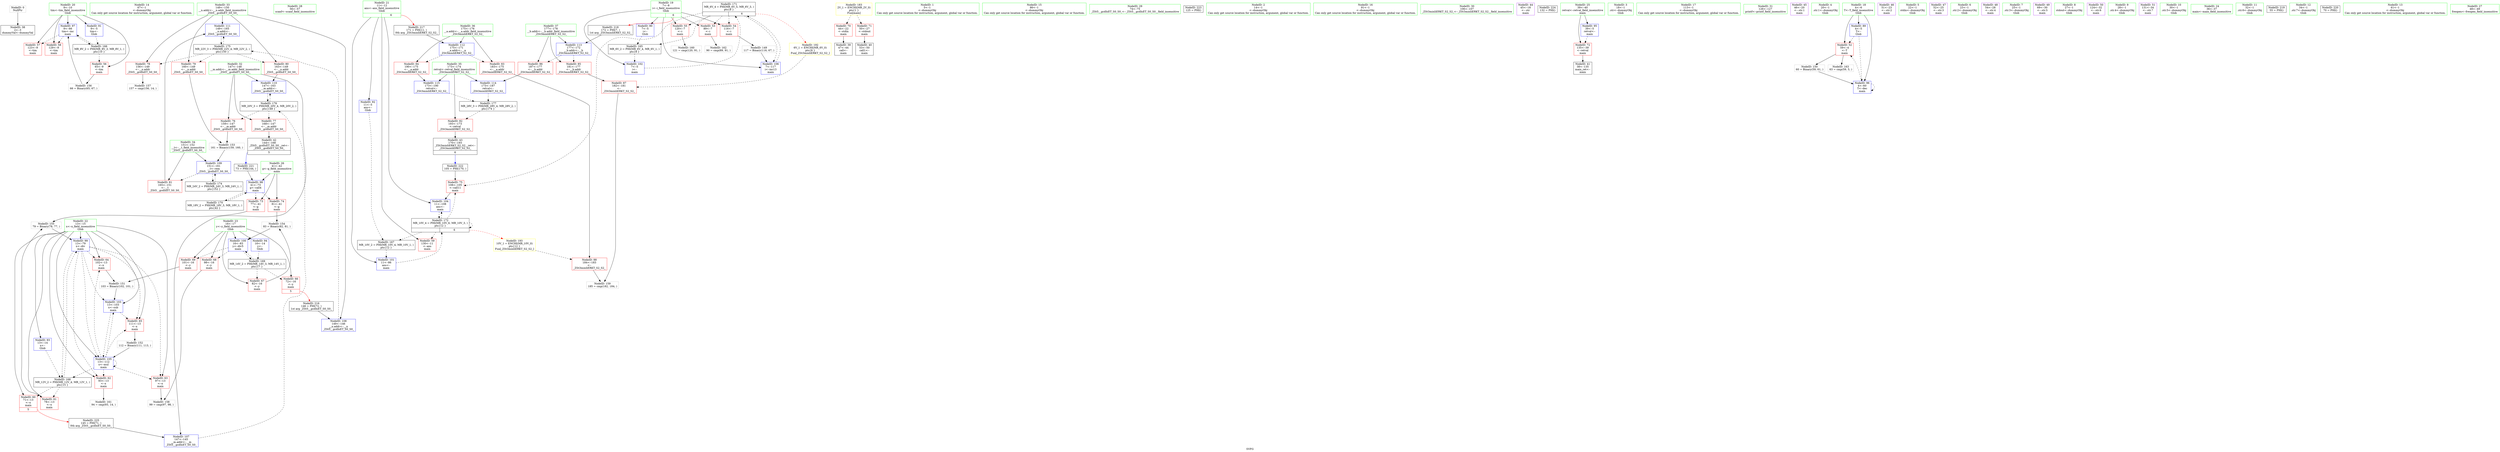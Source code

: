 digraph "SVFG" {
	label="SVFG";

	Node0x55d70dfd2730 [shape=record,color=grey,label="{NodeID: 0\nNullPtr}"];
	Node0x55d70dfd2730 -> Node0x55d70dfeb170[style=solid];
	Node0x55d70dfeba90 [shape=record,color=blue,label="{NodeID: 97\n9\<--66\ntim\<--inc\nmain\n}"];
	Node0x55d70dfeba90 -> Node0x55d70dfed130[style=dashed];
	Node0x55d70dfeba90 -> Node0x55d70dfed200[style=dashed];
	Node0x55d70dfeba90 -> Node0x55d70dffa460[style=dashed];
	Node0x55d70dfe9af0 [shape=record,color=green,label="{NodeID: 14\n67\<--1\n\<--dummyObj\nCan only get source location for instruction, argument, global var or function.}"];
	Node0x55d70dff0660 [shape=record,color=blue,label="{NodeID: 111\n149\<--165\n__n.addr\<--\n_ZSt5__gcdIxET_S0_S0_\n}"];
	Node0x55d70dff0660 -> Node0x55d70dffd160[style=dashed];
	Node0x55d70dfea890 [shape=record,color=green,label="{NodeID: 28\n56\<--57\nscanf\<--scanf_field_insensitive\n}"];
	Node0x55d70dfeb4e0 [shape=record,color=black,label="{NodeID: 42\n144\<--168\n_ZSt5__gcdIxET_S0_S0__ret\<--\n_ZSt5__gcdIxET_S0_S0_\n|{<s0>5}}"];
	Node0x55d70dfeb4e0:s0 -> Node0x55d70e00d1a0[style=solid,color=blue];
	Node0x55d70e00d3d0 [shape=record,color=black,label="{NodeID: 222\n105 = PHI(170, )\n}"];
	Node0x55d70e00d3d0 -> Node0x55d70dfedfd0[style=solid];
	Node0x55d70dfed060 [shape=record,color=red,label="{NodeID: 56\n65\<--9\n\<--tim\nmain\n}"];
	Node0x55d70dfed060 -> Node0x55d70dff3b10[style=solid];
	Node0x55d70dff3690 [shape=record,color=grey,label="{NodeID: 153\n161 = Binary(159, 160, )\n}"];
	Node0x55d70dff3690 -> Node0x55d70dff04c0[style=solid];
	Node0x55d70dfedbc0 [shape=record,color=red,label="{NodeID: 70\n44\<--22\n\<--stdin\nmain\n}"];
	Node0x55d70dfedbc0 -> Node0x55d70dfeb270[style=solid];
	Node0x55d70dffa960 [shape=record,color=black,label="{NodeID: 167\nMR_10V_2 = PHI(MR_10V_4, MR_10V_1, )\npts\{12 \}\n}"];
	Node0x55d70dffa960 -> Node0x55d70dfebdd0[style=dashed];
	Node0x55d70dfee720 [shape=record,color=red,label="{NodeID: 84\n190\<--175\n\<--__a.addr\n_ZSt3minIiERKT_S2_S2_\n}"];
	Node0x55d70dfee720 -> Node0x55d70dff09a0[style=solid];
	Node0x55d70dfd2980 [shape=record,color=green,label="{NodeID: 1\n5\<--1\n\<--dummyObj\nCan only get source location for instruction, argument, global var or function.}"];
	Node0x55d70dfebb60 [shape=record,color=blue,label="{NodeID: 98\n41\<--73\ng\<--call4\nmain\n}"];
	Node0x55d70dfebb60 -> Node0x55d70dfede30[style=dashed];
	Node0x55d70dfebb60 -> Node0x55d70dfedf00[style=dashed];
	Node0x55d70dfebb60 -> Node0x55d70dffb860[style=dashed];
	Node0x55d70dfe9bf0 [shape=record,color=green,label="{NodeID: 15\n86\<--1\n\<--dummyObj\nCan only get source location for instruction, argument, global var or function.}"];
	Node0x55d70dff0730 [shape=record,color=blue,label="{NodeID: 112\n175\<--171\n__a.addr\<--__a\n_ZSt3minIiERKT_S2_S2_\n}"];
	Node0x55d70dff0730 -> Node0x55d70dfee650[style=dashed];
	Node0x55d70dff0730 -> Node0x55d70dfee720[style=dashed];
	Node0x55d70dfea990 [shape=record,color=green,label="{NodeID: 29\n74\<--75\n_ZSt5__gcdIxET_S0_S0_\<--_ZSt5__gcdIxET_S0_S0__field_insensitive\n}"];
	Node0x55d70dfeb5b0 [shape=record,color=black,label="{NodeID: 43\n170\<--193\n_ZSt3minIiERKT_S2_S2__ret\<--\n_ZSt3minIiERKT_S2_S2_\n|{<s0>6}}"];
	Node0x55d70dfeb5b0:s0 -> Node0x55d70e00d3d0[style=solid,color=blue];
	Node0x55d70e00d510 [shape=record,color=black,label="{NodeID: 223\n125 = PHI()\n}"];
	Node0x55d70dfed130 [shape=record,color=red,label="{NodeID: 57\n123\<--9\n\<--tim\nmain\n}"];
	Node0x55d70dff3810 [shape=record,color=grey,label="{NodeID: 154\n83 = Binary(82, 81, )\n}"];
	Node0x55d70dff3810 -> Node0x55d70dfebd00[style=solid];
	Node0x55d70dfedc90 [shape=record,color=red,label="{NodeID: 71\n50\<--27\n\<--stdout\nmain\n}"];
	Node0x55d70dfedc90 -> Node0x55d70dfeb340[style=solid];
	Node0x55d70dffae60 [shape=record,color=black,label="{NodeID: 168\nMR_12V_2 = PHI(MR_12V_4, MR_12V_1, )\npts\{15 \}\n}"];
	Node0x55d70dffae60 -> Node0x55d70dfed3a0[style=dashed];
	Node0x55d70dffae60 -> Node0x55d70dfed470[style=dashed];
	Node0x55d70dffae60 -> Node0x55d70dfebc30[style=dashed];
	Node0x55d70dfee7f0 [shape=record,color=red,label="{NodeID: 85\n181\<--177\n\<--__b.addr\n_ZSt3minIiERKT_S2_S2_\n}"];
	Node0x55d70dfee7f0 -> Node0x55d70dfee990[style=solid];
	Node0x55d70dfe8750 [shape=record,color=green,label="{NodeID: 2\n14\<--1\n\<--dummyObj\nCan only get source location for instruction, argument, global var or function.}"];
	Node0x55d70dfebc30 [shape=record,color=blue,label="{NodeID: 99\n13\<--79\nx\<--div\nmain\n}"];
	Node0x55d70dfebc30 -> Node0x55d70dfed540[style=dashed];
	Node0x55d70dfebc30 -> Node0x55d70dfed610[style=dashed];
	Node0x55d70dfebc30 -> Node0x55d70dfed6e0[style=dashed];
	Node0x55d70dfebc30 -> Node0x55d70dfed7b0[style=dashed];
	Node0x55d70dfebc30 -> Node0x55d70dfebf70[style=dashed];
	Node0x55d70dfebc30 -> Node0x55d70dfec110[style=dashed];
	Node0x55d70dfebc30 -> Node0x55d70dffae60[style=dashed];
	Node0x55d70dfe9cf0 [shape=record,color=green,label="{NodeID: 16\n91\<--1\n\<--dummyObj\nCan only get source location for instruction, argument, global var or function.}"];
	Node0x55d70dff0800 [shape=record,color=blue,label="{NodeID: 113\n177\<--172\n__b.addr\<--__b\n_ZSt3minIiERKT_S2_S2_\n}"];
	Node0x55d70dff0800 -> Node0x55d70dfee7f0[style=dashed];
	Node0x55d70dff0800 -> Node0x55d70dfee8c0[style=dashed];
	Node0x55d70dfeaa90 [shape=record,color=green,label="{NodeID: 30\n106\<--107\n_ZSt3minIiERKT_S2_S2_\<--_ZSt3minIiERKT_S2_S2__field_insensitive\n}"];
	Node0x55d70dfeb680 [shape=record,color=purple,label="{NodeID: 44\n45\<--18\n\<--.str\nmain\n}"];
	Node0x55d70e00d5e0 [shape=record,color=black,label="{NodeID: 224\n132 = PHI()\n}"];
	Node0x55d70dfed200 [shape=record,color=red,label="{NodeID: 58\n129\<--9\n\<--tim\nmain\n}"];
	Node0x55d70dff3990 [shape=record,color=grey,label="{NodeID: 155\n79 = Binary(78, 77, )\n}"];
	Node0x55d70dff3990 -> Node0x55d70dfebc30[style=solid];
	Node0x55d70dfedd60 [shape=record,color=red,label="{NodeID: 72\n135\<--39\n\<--retval\nmain\n}"];
	Node0x55d70dfedd60 -> Node0x55d70dfeb410[style=solid];
	Node0x55d70dffb360 [shape=record,color=black,label="{NodeID: 169\nMR_14V_2 = PHI(MR_14V_3, MR_14V_1, )\npts\{17 \}\n}"];
	Node0x55d70dffb360 -> Node0x55d70dfed880[style=dashed];
	Node0x55d70dffb360 -> Node0x55d70dfed950[style=dashed];
	Node0x55d70dffb360 -> Node0x55d70dfebd00[style=dashed];
	Node0x55d70dfee8c0 [shape=record,color=red,label="{NodeID: 86\n187\<--177\n\<--__b.addr\n_ZSt3minIiERKT_S2_S2_\n}"];
	Node0x55d70dfee8c0 -> Node0x55d70dff08d0[style=solid];
	Node0x55d70dfe87e0 [shape=record,color=green,label="{NodeID: 3\n18\<--1\n.str\<--dummyObj\nGlob }"];
	Node0x55d70dfff740 [shape=record,color=yellow,style=double,label="{NodeID: 183\n2V_1 = ENCHI(MR_2V_0)\npts\{1 \}\nFun[main]}"];
	Node0x55d70dfff740 -> Node0x55d70dfedbc0[style=dashed];
	Node0x55d70dfff740 -> Node0x55d70dfedc90[style=dashed];
	Node0x55d70dfebd00 [shape=record,color=blue,label="{NodeID: 100\n16\<--83\ny\<--div5\nmain\n}"];
	Node0x55d70dfebd00 -> Node0x55d70dfeda20[style=dashed];
	Node0x55d70dfebd00 -> Node0x55d70dfedaf0[style=dashed];
	Node0x55d70dfebd00 -> Node0x55d70dffb360[style=dashed];
	Node0x55d70dfe9df0 [shape=record,color=green,label="{NodeID: 17\n113\<--1\n\<--dummyObj\nCan only get source location for instruction, argument, global var or function.}"];
	Node0x55d70dff08d0 [shape=record,color=blue,label="{NodeID: 114\n173\<--187\nretval\<--\n_ZSt3minIiERKT_S2_S2_\n}"];
	Node0x55d70dff08d0 -> Node0x55d70dffdb60[style=dashed];
	Node0x55d70dfeab90 [shape=record,color=green,label="{NodeID: 31\n126\<--127\nprintf\<--printf_field_insensitive\n}"];
	Node0x55d70dfeb750 [shape=record,color=purple,label="{NodeID: 45\n46\<--20\n\<--.str.1\nmain\n}"];
	Node0x55d70e00d6b0 [shape=record,color=black,label="{NodeID: 225\n145 = PHI(71, )\n0th arg _ZSt5__gcdIxET_S0_S0_ }"];
	Node0x55d70e00d6b0 -> Node0x55d70dff0320[style=solid];
	Node0x55d70dfed2d0 [shape=record,color=red,label="{NodeID: 59\n130\<--11\n\<--ans\nmain\n}"];
	Node0x55d70dff3b10 [shape=record,color=grey,label="{NodeID: 156\n66 = Binary(65, 67, )\n}"];
	Node0x55d70dff3b10 -> Node0x55d70dfeba90[style=solid];
	Node0x55d70dfede30 [shape=record,color=red,label="{NodeID: 73\n77\<--41\n\<--g\nmain\n}"];
	Node0x55d70dfede30 -> Node0x55d70dff3990[style=solid];
	Node0x55d70dffb860 [shape=record,color=black,label="{NodeID: 170\nMR_18V_2 = PHI(MR_18V_3, MR_18V_1, )\npts\{42 \}\n}"];
	Node0x55d70dffb860 -> Node0x55d70dfebb60[style=dashed];
	Node0x55d70dfee990 [shape=record,color=red,label="{NodeID: 87\n182\<--181\n\<--\n_ZSt3minIiERKT_S2_S2_\n}"];
	Node0x55d70dfee990 -> Node0x55d70dff3f90[style=solid];
	Node0x55d70dfe8a90 [shape=record,color=green,label="{NodeID: 4\n20\<--1\n.str.1\<--dummyObj\nGlob }"];
	Node0x55d70dfebdd0 [shape=record,color=blue,label="{NodeID: 101\n11\<--86\nans\<--\nmain\n}"];
	Node0x55d70dfebdd0 -> Node0x55d70dffc260[style=dashed];
	Node0x55d70dfe9ef0 [shape=record,color=green,label="{NodeID: 18\n4\<--6\nT\<--T_field_insensitive\nGlob }"];
	Node0x55d70dfe9ef0 -> Node0x55d70dfecd20[style=solid];
	Node0x55d70dfe9ef0 -> Node0x55d70dfeeb30[style=solid];
	Node0x55d70dfe9ef0 -> Node0x55d70dfeb9c0[style=solid];
	Node0x55d70dff09a0 [shape=record,color=blue,label="{NodeID: 115\n173\<--190\nretval\<--\n_ZSt3minIiERKT_S2_S2_\n}"];
	Node0x55d70dff09a0 -> Node0x55d70dffdb60[style=dashed];
	Node0x55d70dfeac90 [shape=record,color=green,label="{NodeID: 32\n147\<--148\n__m.addr\<--__m.addr_field_insensitive\n_ZSt5__gcdIxET_S0_S0_\n}"];
	Node0x55d70dfeac90 -> Node0x55d70dfee0a0[style=solid];
	Node0x55d70dfeac90 -> Node0x55d70dfee170[style=solid];
	Node0x55d70dfeac90 -> Node0x55d70dff0320[style=solid];
	Node0x55d70dfeac90 -> Node0x55d70dff0590[style=solid];
	Node0x55d70dfeb820 [shape=record,color=purple,label="{NodeID: 46\n51\<--23\n\<--.str.2\nmain\n}"];
	Node0x55d70dfed3a0 [shape=record,color=red,label="{NodeID: 60\n71\<--13\n\<--x\nmain\n|{<s0>5}}"];
	Node0x55d70dfed3a0:s0 -> Node0x55d70e00d6b0[style=solid,color=red];
	Node0x55d70dff3c90 [shape=record,color=grey,label="{NodeID: 157\n157 = cmp(156, 14, )\n}"];
	Node0x55d70dfedf00 [shape=record,color=red,label="{NodeID: 74\n81\<--41\n\<--g\nmain\n}"];
	Node0x55d70dfedf00 -> Node0x55d70dff3810[style=solid];
	Node0x55d70dffbd60 [shape=record,color=black,label="{NodeID: 171\nMR_6V_4 = PHI(MR_6V_5, MR_6V_3, )\npts\{8 \}\n|{|<s6>6}}"];
	Node0x55d70dffbd60 -> Node0x55d70dfecdf0[style=dashed];
	Node0x55d70dffbd60 -> Node0x55d70dfecec0[style=dashed];
	Node0x55d70dffbd60 -> Node0x55d70dfecf90[style=dashed];
	Node0x55d70dffbd60 -> Node0x55d70dfedfd0[style=dashed];
	Node0x55d70dffbd60 -> Node0x55d70dff0250[style=dashed];
	Node0x55d70dffbd60 -> Node0x55d70dff9f60[style=dashed];
	Node0x55d70dffbd60:s6 -> Node0x55d70dfef200[style=dashed,color=red];
	Node0x55d70dfeea60 [shape=record,color=red,label="{NodeID: 88\n184\<--183\n\<--\n_ZSt3minIiERKT_S2_S2_\n}"];
	Node0x55d70dfeea60 -> Node0x55d70dff3f90[style=solid];
	Node0x55d70dfe8b20 [shape=record,color=green,label="{NodeID: 5\n22\<--1\nstdin\<--dummyObj\nGlob }"];
	Node0x55d70dfebea0 [shape=record,color=blue,label="{NodeID: 102\n7\<--5\ni\<--\nmain\n}"];
	Node0x55d70dfebea0 -> Node0x55d70dffbd60[style=dashed];
	Node0x55d70dfe9ff0 [shape=record,color=green,label="{NodeID: 19\n7\<--8\ni\<--i_field_insensitive\nGlob |{|<s6>6}}"];
	Node0x55d70dfe9ff0 -> Node0x55d70dfecdf0[style=solid];
	Node0x55d70dfe9ff0 -> Node0x55d70dfecec0[style=solid];
	Node0x55d70dfe9ff0 -> Node0x55d70dfecf90[style=solid];
	Node0x55d70dfe9ff0 -> Node0x55d70dfeec30[style=solid];
	Node0x55d70dfe9ff0 -> Node0x55d70dfebea0[style=solid];
	Node0x55d70dfe9ff0 -> Node0x55d70dff0250[style=solid];
	Node0x55d70dfe9ff0:s6 -> Node0x55d70e00c3b0[style=solid,color=red];
	Node0x55d70dfead60 [shape=record,color=green,label="{NodeID: 33\n149\<--150\n__n.addr\<--__n.addr_field_insensitive\n_ZSt5__gcdIxET_S0_S0_\n}"];
	Node0x55d70dfead60 -> Node0x55d70dfee240[style=solid];
	Node0x55d70dfead60 -> Node0x55d70dfee310[style=solid];
	Node0x55d70dfead60 -> Node0x55d70dfee3e0[style=solid];
	Node0x55d70dfead60 -> Node0x55d70dff03f0[style=solid];
	Node0x55d70dfead60 -> Node0x55d70dff0660[style=solid];
	Node0x55d70dfeb8f0 [shape=record,color=purple,label="{NodeID: 47\n52\<--25\n\<--.str.3\nmain\n}"];
	Node0x55d70dfed470 [shape=record,color=red,label="{NodeID: 61\n78\<--13\n\<--x\nmain\n}"];
	Node0x55d70dfed470 -> Node0x55d70dff3990[style=solid];
	Node0x55d70dff3e10 [shape=record,color=grey,label="{NodeID: 158\n99 = cmp(97, 98, )\n}"];
	Node0x55d70dfedfd0 [shape=record,color=red,label="{NodeID: 75\n108\<--105\n\<--call11\nmain\n}"];
	Node0x55d70dfedfd0 -> Node0x55d70dfec040[style=solid];
	Node0x55d70dffc260 [shape=record,color=black,label="{NodeID: 172\nMR_10V_4 = PHI(MR_10V_6, MR_10V_3, )\npts\{12 \}\n|{|<s5>6}}"];
	Node0x55d70dffc260 -> Node0x55d70dfed2d0[style=dashed];
	Node0x55d70dffc260 -> Node0x55d70dfedfd0[style=dashed];
	Node0x55d70dffc260 -> Node0x55d70dfec040[style=dashed];
	Node0x55d70dffc260 -> Node0x55d70dffa960[style=dashed];
	Node0x55d70dffc260 -> Node0x55d70dffc260[style=dashed];
	Node0x55d70dffc260:s5 -> Node0x55d70dfef310[style=dashed,color=red];
	Node0x55d70dfeeb30 [shape=record,color=blue,label="{NodeID: 89\n4\<--5\nT\<--\nGlob }"];
	Node0x55d70dfeeb30 -> Node0x55d70dfecd20[style=dashed];
	Node0x55d70dfeeb30 -> Node0x55d70dfeb9c0[style=dashed];
	Node0x55d70dfe8be0 [shape=record,color=green,label="{NodeID: 6\n23\<--1\n.str.2\<--dummyObj\nGlob }"];
	Node0x55d70dfebf70 [shape=record,color=blue,label="{NodeID: 103\n13\<--103\nx\<--sub\nmain\n}"];
	Node0x55d70dfebf70 -> Node0x55d70dfed7b0[style=dashed];
	Node0x55d70dfebf70 -> Node0x55d70dfec110[style=dashed];
	Node0x55d70dfea0f0 [shape=record,color=green,label="{NodeID: 20\n9\<--10\ntim\<--tim_field_insensitive\nGlob }"];
	Node0x55d70dfea0f0 -> Node0x55d70dfed060[style=solid];
	Node0x55d70dfea0f0 -> Node0x55d70dfed130[style=solid];
	Node0x55d70dfea0f0 -> Node0x55d70dfed200[style=solid];
	Node0x55d70dfea0f0 -> Node0x55d70dfeed30[style=solid];
	Node0x55d70dfea0f0 -> Node0x55d70dfeba90[style=solid];
	Node0x55d70dfeae30 [shape=record,color=green,label="{NodeID: 34\n151\<--152\n__t\<--__t_field_insensitive\n_ZSt5__gcdIxET_S0_S0_\n}"];
	Node0x55d70dfeae30 -> Node0x55d70dfee4b0[style=solid];
	Node0x55d70dfeae30 -> Node0x55d70dff04c0[style=solid];
	Node0x55d70dfec9e0 [shape=record,color=purple,label="{NodeID: 48\n54\<--28\n\<--.str.4\nmain\n}"];
	Node0x55d70dfed540 [shape=record,color=red,label="{NodeID: 62\n93\<--13\n\<--x\nmain\n}"];
	Node0x55d70dfed540 -> Node0x55d70dff4290[style=solid];
	Node0x55d70dff3f90 [shape=record,color=grey,label="{NodeID: 159\n185 = cmp(182, 184, )\n}"];
	Node0x55d70dfee0a0 [shape=record,color=red,label="{NodeID: 76\n159\<--147\n\<--__m.addr\n_ZSt5__gcdIxET_S0_S0_\n}"];
	Node0x55d70dfee0a0 -> Node0x55d70dff3690[style=solid];
	Node0x55d70dfeec30 [shape=record,color=blue,label="{NodeID: 90\n7\<--5\ni\<--\nGlob }"];
	Node0x55d70dfeec30 -> Node0x55d70dff9f60[style=dashed];
	Node0x55d70dfe9540 [shape=record,color=green,label="{NodeID: 7\n25\<--1\n.str.3\<--dummyObj\nGlob }"];
	Node0x55d70dfec040 [shape=record,color=blue,label="{NodeID: 104\n11\<--108\nans\<--\nmain\n}"];
	Node0x55d70dfec040 -> Node0x55d70dffc260[style=dashed];
	Node0x55d70dfea1f0 [shape=record,color=green,label="{NodeID: 21\n11\<--12\nans\<--ans_field_insensitive\nGlob |{|<s4>6}}"];
	Node0x55d70dfea1f0 -> Node0x55d70dfed2d0[style=solid];
	Node0x55d70dfea1f0 -> Node0x55d70dfeee30[style=solid];
	Node0x55d70dfea1f0 -> Node0x55d70dfebdd0[style=solid];
	Node0x55d70dfea1f0 -> Node0x55d70dfec040[style=solid];
	Node0x55d70dfea1f0:s4 -> Node0x55d70e00c2b0[style=solid,color=red];
	Node0x55d70dfeaf00 [shape=record,color=green,label="{NodeID: 35\n173\<--174\nretval\<--retval_field_insensitive\n_ZSt3minIiERKT_S2_S2_\n}"];
	Node0x55d70dfeaf00 -> Node0x55d70dfee580[style=solid];
	Node0x55d70dfeaf00 -> Node0x55d70dff08d0[style=solid];
	Node0x55d70dfeaf00 -> Node0x55d70dff09a0[style=solid];
	Node0x55d70dfecab0 [shape=record,color=purple,label="{NodeID: 49\n69\<--30\n\<--.str.5\nmain\n}"];
	Node0x55d70dfed610 [shape=record,color=red,label="{NodeID: 63\n97\<--13\n\<--x\nmain\n}"];
	Node0x55d70dfed610 -> Node0x55d70dff3e10[style=solid];
	Node0x55d70dff4110 [shape=record,color=grey,label="{NodeID: 160\n121 = cmp(120, 91, )\n}"];
	Node0x55d70dfee170 [shape=record,color=red,label="{NodeID: 77\n168\<--147\n\<--__m.addr\n_ZSt5__gcdIxET_S0_S0_\n}"];
	Node0x55d70dfee170 -> Node0x55d70dfeb4e0[style=solid];
	Node0x55d70dffcc60 [shape=record,color=black,label="{NodeID: 174\nMR_24V_2 = PHI(MR_24V_3, MR_24V_1, )\npts\{152 \}\n}"];
	Node0x55d70dffcc60 -> Node0x55d70dff04c0[style=dashed];
	Node0x55d70dfeed30 [shape=record,color=blue,label="{NodeID: 91\n9\<--5\ntim\<--\nGlob }"];
	Node0x55d70dfeed30 -> Node0x55d70dffa460[style=dashed];
	Node0x55d70dfe95d0 [shape=record,color=green,label="{NodeID: 8\n27\<--1\nstdout\<--dummyObj\nGlob }"];
	Node0x55d70dfec110 [shape=record,color=blue,label="{NodeID: 105\n13\<--112\nx\<--mul\nmain\n}"];
	Node0x55d70dfec110 -> Node0x55d70dfed540[style=dashed];
	Node0x55d70dfec110 -> Node0x55d70dfed610[style=dashed];
	Node0x55d70dfec110 -> Node0x55d70dfed6e0[style=dashed];
	Node0x55d70dfec110 -> Node0x55d70dfed7b0[style=dashed];
	Node0x55d70dfec110 -> Node0x55d70dfebf70[style=dashed];
	Node0x55d70dfec110 -> Node0x55d70dfec110[style=dashed];
	Node0x55d70dfec110 -> Node0x55d70dffae60[style=dashed];
	Node0x55d70dfea2f0 [shape=record,color=green,label="{NodeID: 22\n13\<--15\nx\<--x_field_insensitive\nGlob }"];
	Node0x55d70dfea2f0 -> Node0x55d70dfed3a0[style=solid];
	Node0x55d70dfea2f0 -> Node0x55d70dfed470[style=solid];
	Node0x55d70dfea2f0 -> Node0x55d70dfed540[style=solid];
	Node0x55d70dfea2f0 -> Node0x55d70dfed610[style=solid];
	Node0x55d70dfea2f0 -> Node0x55d70dfed6e0[style=solid];
	Node0x55d70dfea2f0 -> Node0x55d70dfed7b0[style=solid];
	Node0x55d70dfea2f0 -> Node0x55d70dfeef30[style=solid];
	Node0x55d70dfea2f0 -> Node0x55d70dfebc30[style=solid];
	Node0x55d70dfea2f0 -> Node0x55d70dfebf70[style=solid];
	Node0x55d70dfea2f0 -> Node0x55d70dfec110[style=solid];
	Node0x55d70dfeafd0 [shape=record,color=green,label="{NodeID: 36\n175\<--176\n__a.addr\<--__a.addr_field_insensitive\n_ZSt3minIiERKT_S2_S2_\n}"];
	Node0x55d70dfeafd0 -> Node0x55d70dfee650[style=solid];
	Node0x55d70dfeafd0 -> Node0x55d70dfee720[style=solid];
	Node0x55d70dfeafd0 -> Node0x55d70dff0730[style=solid];
	Node0x55d70de1b8c0 [shape=record,color=black,label="{NodeID: 216\n146 = PHI(72, )\n1st arg _ZSt5__gcdIxET_S0_S0_ }"];
	Node0x55d70de1b8c0 -> Node0x55d70dff03f0[style=solid];
	Node0x55d70dfecb80 [shape=record,color=purple,label="{NodeID: 50\n124\<--32\n\<--.str.6\nmain\n}"];
	Node0x55d70dfed6e0 [shape=record,color=red,label="{NodeID: 64\n102\<--13\n\<--x\nmain\n}"];
	Node0x55d70dfed6e0 -> Node0x55d70dff3390[style=solid];
	Node0x55d70dff4290 [shape=record,color=grey,label="{NodeID: 161\n94 = cmp(93, 14, )\n}"];
	Node0x55d70dfee240 [shape=record,color=red,label="{NodeID: 78\n156\<--149\n\<--__n.addr\n_ZSt5__gcdIxET_S0_S0_\n}"];
	Node0x55d70dfee240 -> Node0x55d70dff3c90[style=solid];
	Node0x55d70dffd160 [shape=record,color=black,label="{NodeID: 175\nMR_22V_3 = PHI(MR_22V_4, MR_22V_2, )\npts\{150 \}\n}"];
	Node0x55d70dffd160 -> Node0x55d70dfee240[style=dashed];
	Node0x55d70dffd160 -> Node0x55d70dfee310[style=dashed];
	Node0x55d70dffd160 -> Node0x55d70dfee3e0[style=dashed];
	Node0x55d70dffd160 -> Node0x55d70dff0660[style=dashed];
	Node0x55d70dfeee30 [shape=record,color=blue,label="{NodeID: 92\n11\<--5\nans\<--\nGlob }"];
	Node0x55d70dfeee30 -> Node0x55d70dffa960[style=dashed];
	Node0x55d70dfe9660 [shape=record,color=green,label="{NodeID: 9\n28\<--1\n.str.4\<--dummyObj\nGlob }"];
	Node0x55d70dff0250 [shape=record,color=blue,label="{NodeID: 106\n7\<--117\ni\<--inc13\nmain\n}"];
	Node0x55d70dff0250 -> Node0x55d70dffbd60[style=dashed];
	Node0x55d70dfea3f0 [shape=record,color=green,label="{NodeID: 23\n16\<--17\ny\<--y_field_insensitive\nGlob }"];
	Node0x55d70dfea3f0 -> Node0x55d70dfed880[style=solid];
	Node0x55d70dfea3f0 -> Node0x55d70dfed950[style=solid];
	Node0x55d70dfea3f0 -> Node0x55d70dfeda20[style=solid];
	Node0x55d70dfea3f0 -> Node0x55d70dfedaf0[style=solid];
	Node0x55d70dfea3f0 -> Node0x55d70dfef030[style=solid];
	Node0x55d70dfea3f0 -> Node0x55d70dfebd00[style=solid];
	Node0x55d70dfeb0a0 [shape=record,color=green,label="{NodeID: 37\n177\<--178\n__b.addr\<--__b.addr_field_insensitive\n_ZSt3minIiERKT_S2_S2_\n}"];
	Node0x55d70dfeb0a0 -> Node0x55d70dfee7f0[style=solid];
	Node0x55d70dfeb0a0 -> Node0x55d70dfee8c0[style=solid];
	Node0x55d70dfeb0a0 -> Node0x55d70dff0800[style=solid];
	Node0x55d70e00c2b0 [shape=record,color=black,label="{NodeID: 217\n171 = PHI(11, )\n0th arg _ZSt3minIiERKT_S2_S2_ }"];
	Node0x55d70e00c2b0 -> Node0x55d70dff0730[style=solid];
	Node0x55d70dfecc50 [shape=record,color=purple,label="{NodeID: 51\n131\<--34\n\<--.str.7\nmain\n}"];
	Node0x55d70dfed7b0 [shape=record,color=red,label="{NodeID: 65\n111\<--13\n\<--x\nmain\n}"];
	Node0x55d70dfed7b0 -> Node0x55d70dff3510[style=solid];
	Node0x55d70dff4410 [shape=record,color=grey,label="{NodeID: 162\n90 = cmp(89, 91, )\n}"];
	Node0x55d70dfee310 [shape=record,color=red,label="{NodeID: 79\n160\<--149\n\<--__n.addr\n_ZSt5__gcdIxET_S0_S0_\n}"];
	Node0x55d70dfee310 -> Node0x55d70dff3690[style=solid];
	Node0x55d70dffd660 [shape=record,color=black,label="{NodeID: 176\nMR_20V_3 = PHI(MR_20V_4, MR_20V_2, )\npts\{148 \}\n}"];
	Node0x55d70dffd660 -> Node0x55d70dfee0a0[style=dashed];
	Node0x55d70dffd660 -> Node0x55d70dfee170[style=dashed];
	Node0x55d70dffd660 -> Node0x55d70dff0590[style=dashed];
	Node0x55d70dfeef30 [shape=record,color=blue,label="{NodeID: 93\n13\<--14\nx\<--\nGlob }"];
	Node0x55d70dfeef30 -> Node0x55d70dffae60[style=dashed];
	Node0x55d70dfe96f0 [shape=record,color=green,label="{NodeID: 10\n30\<--1\n.str.5\<--dummyObj\nGlob }"];
	Node0x55d70dff0320 [shape=record,color=blue,label="{NodeID: 107\n147\<--145\n__m.addr\<--__m\n_ZSt5__gcdIxET_S0_S0_\n}"];
	Node0x55d70dff0320 -> Node0x55d70dffd660[style=dashed];
	Node0x55d70dfea4f0 [shape=record,color=green,label="{NodeID: 24\n36\<--37\nmain\<--main_field_insensitive\n}"];
	Node0x55d70dfeb170 [shape=record,color=black,label="{NodeID: 38\n2\<--3\ndummyVal\<--dummyVal\n}"];
	Node0x55d70e00c3b0 [shape=record,color=black,label="{NodeID: 218\n172 = PHI(7, )\n1st arg _ZSt3minIiERKT_S2_S2_ }"];
	Node0x55d70e00c3b0 -> Node0x55d70dff0800[style=solid];
	Node0x55d70dfecd20 [shape=record,color=red,label="{NodeID: 52\n59\<--4\n\<--T\nmain\n}"];
	Node0x55d70dfecd20 -> Node0x55d70dff3210[style=solid];
	Node0x55d70dfecd20 -> Node0x55d70dff4590[style=solid];
	Node0x55d70dff3090 [shape=record,color=grey,label="{NodeID: 149\n117 = Binary(116, 67, )\n}"];
	Node0x55d70dff3090 -> Node0x55d70dff0250[style=solid];
	Node0x55d70dfed880 [shape=record,color=red,label="{NodeID: 66\n72\<--16\n\<--y\nmain\n|{<s0>5}}"];
	Node0x55d70dfed880:s0 -> Node0x55d70de1b8c0[style=solid,color=red];
	Node0x55d70dff4590 [shape=record,color=grey,label="{NodeID: 163\n63 = cmp(59, 5, )\n}"];
	Node0x55d70dfee3e0 [shape=record,color=red,label="{NodeID: 80\n163\<--149\n\<--__n.addr\n_ZSt5__gcdIxET_S0_S0_\n}"];
	Node0x55d70dfee3e0 -> Node0x55d70dff0590[style=solid];
	Node0x55d70dffdb60 [shape=record,color=black,label="{NodeID: 177\nMR_28V_3 = PHI(MR_28V_4, MR_28V_2, )\npts\{174 \}\n}"];
	Node0x55d70dffdb60 -> Node0x55d70dfee580[style=dashed];
	Node0x55d70dfef030 [shape=record,color=blue,label="{NodeID: 94\n16\<--14\ny\<--\nGlob }"];
	Node0x55d70dfef030 -> Node0x55d70dffb360[style=dashed];
	Node0x55d70dfe97f0 [shape=record,color=green,label="{NodeID: 11\n32\<--1\n.str.6\<--dummyObj\nGlob }"];
	Node0x55d70dff03f0 [shape=record,color=blue,label="{NodeID: 108\n149\<--146\n__n.addr\<--__n\n_ZSt5__gcdIxET_S0_S0_\n}"];
	Node0x55d70dff03f0 -> Node0x55d70dffd160[style=dashed];
	Node0x55d70dfea5f0 [shape=record,color=green,label="{NodeID: 25\n39\<--40\nretval\<--retval_field_insensitive\nmain\n}"];
	Node0x55d70dfea5f0 -> Node0x55d70dfedd60[style=solid];
	Node0x55d70dfea5f0 -> Node0x55d70dfef130[style=solid];
	Node0x55d70dfeb270 [shape=record,color=black,label="{NodeID: 39\n47\<--44\ncall\<--\nmain\n}"];
	Node0x55d70e00cfa0 [shape=record,color=black,label="{NodeID: 219\n55 = PHI()\n}"];
	Node0x55d70dfecdf0 [shape=record,color=red,label="{NodeID: 53\n89\<--7\n\<--i\nmain\n}"];
	Node0x55d70dfecdf0 -> Node0x55d70dff4410[style=solid];
	Node0x55d70dff3210 [shape=record,color=grey,label="{NodeID: 150\n60 = Binary(59, 61, )\n}"];
	Node0x55d70dff3210 -> Node0x55d70dfeb9c0[style=solid];
	Node0x55d70dfed950 [shape=record,color=red,label="{NodeID: 67\n82\<--16\n\<--y\nmain\n}"];
	Node0x55d70dfed950 -> Node0x55d70dff3810[style=solid];
	Node0x55d70dfee4b0 [shape=record,color=red,label="{NodeID: 81\n165\<--151\n\<--__t\n_ZSt5__gcdIxET_S0_S0_\n}"];
	Node0x55d70dfee4b0 -> Node0x55d70dff0660[style=solid];
	Node0x55d70dfef130 [shape=record,color=blue,label="{NodeID: 95\n39\<--5\nretval\<--\nmain\n}"];
	Node0x55d70dfef130 -> Node0x55d70dfedd60[style=dashed];
	Node0x55d70dfe98f0 [shape=record,color=green,label="{NodeID: 12\n34\<--1\n.str.7\<--dummyObj\nGlob }"];
	Node0x55d70dfef200 [shape=record,color=yellow,style=double,label="{NodeID: 192\n6V_1 = ENCHI(MR_6V_0)\npts\{8 \}\nFun[_ZSt3minIiERKT_S2_S2_]}"];
	Node0x55d70dfef200 -> Node0x55d70dfee990[style=dashed];
	Node0x55d70dff04c0 [shape=record,color=blue,label="{NodeID: 109\n151\<--161\n__t\<--rem\n_ZSt5__gcdIxET_S0_S0_\n}"];
	Node0x55d70dff04c0 -> Node0x55d70dfee4b0[style=dashed];
	Node0x55d70dff04c0 -> Node0x55d70dffcc60[style=dashed];
	Node0x55d70dfea6c0 [shape=record,color=green,label="{NodeID: 26\n41\<--42\ng\<--g_field_insensitive\nmain\n}"];
	Node0x55d70dfea6c0 -> Node0x55d70dfede30[style=solid];
	Node0x55d70dfea6c0 -> Node0x55d70dfedf00[style=solid];
	Node0x55d70dfea6c0 -> Node0x55d70dfebb60[style=solid];
	Node0x55d70dfeb340 [shape=record,color=black,label="{NodeID: 40\n53\<--50\ncall1\<--\nmain\n}"];
	Node0x55d70e00d0a0 [shape=record,color=black,label="{NodeID: 220\n70 = PHI()\n}"];
	Node0x55d70dfecec0 [shape=record,color=red,label="{NodeID: 54\n116\<--7\n\<--i\nmain\n}"];
	Node0x55d70dfecec0 -> Node0x55d70dff3090[style=solid];
	Node0x55d70dff3390 [shape=record,color=grey,label="{NodeID: 151\n103 = Binary(102, 101, )\n}"];
	Node0x55d70dff3390 -> Node0x55d70dfebf70[style=solid];
	Node0x55d70dfeda20 [shape=record,color=red,label="{NodeID: 68\n98\<--16\n\<--y\nmain\n}"];
	Node0x55d70dfeda20 -> Node0x55d70dff3e10[style=solid];
	Node0x55d70dff9f60 [shape=record,color=black,label="{NodeID: 165\nMR_6V_2 = PHI(MR_6V_4, MR_6V_1, )\npts\{8 \}\n}"];
	Node0x55d70dff9f60 -> Node0x55d70dfebea0[style=dashed];
	Node0x55d70dfee580 [shape=record,color=red,label="{NodeID: 82\n193\<--173\n\<--retval\n_ZSt3minIiERKT_S2_S2_\n}"];
	Node0x55d70dfee580 -> Node0x55d70dfeb5b0[style=solid];
	Node0x55d70dfeb9c0 [shape=record,color=blue,label="{NodeID: 96\n4\<--60\nT\<--dec\nmain\n}"];
	Node0x55d70dfeb9c0 -> Node0x55d70dfecd20[style=dashed];
	Node0x55d70dfeb9c0 -> Node0x55d70dfeb9c0[style=dashed];
	Node0x55d70dfe99f0 [shape=record,color=green,label="{NodeID: 13\n61\<--1\n\<--dummyObj\nCan only get source location for instruction, argument, global var or function.}"];
	Node0x55d70dfef310 [shape=record,color=yellow,style=double,label="{NodeID: 193\n10V_1 = ENCHI(MR_10V_0)\npts\{12 \}\nFun[_ZSt3minIiERKT_S2_S2_]}"];
	Node0x55d70dfef310 -> Node0x55d70dfeea60[style=dashed];
	Node0x55d70dff0590 [shape=record,color=blue,label="{NodeID: 110\n147\<--163\n__m.addr\<--\n_ZSt5__gcdIxET_S0_S0_\n}"];
	Node0x55d70dff0590 -> Node0x55d70dffd660[style=dashed];
	Node0x55d70dfea790 [shape=record,color=green,label="{NodeID: 27\n48\<--49\nfreopen\<--freopen_field_insensitive\n}"];
	Node0x55d70dfeb410 [shape=record,color=black,label="{NodeID: 41\n38\<--135\nmain_ret\<--\nmain\n}"];
	Node0x55d70e00d1a0 [shape=record,color=black,label="{NodeID: 221\n73 = PHI(144, )\n}"];
	Node0x55d70e00d1a0 -> Node0x55d70dfebb60[style=solid];
	Node0x55d70dfecf90 [shape=record,color=red,label="{NodeID: 55\n120\<--7\n\<--i\nmain\n}"];
	Node0x55d70dfecf90 -> Node0x55d70dff4110[style=solid];
	Node0x55d70dff3510 [shape=record,color=grey,label="{NodeID: 152\n112 = Binary(111, 113, )\n}"];
	Node0x55d70dff3510 -> Node0x55d70dfec110[style=solid];
	Node0x55d70dfedaf0 [shape=record,color=red,label="{NodeID: 69\n101\<--16\n\<--y\nmain\n}"];
	Node0x55d70dfedaf0 -> Node0x55d70dff3390[style=solid];
	Node0x55d70dffa460 [shape=record,color=black,label="{NodeID: 166\nMR_8V_2 = PHI(MR_8V_3, MR_8V_1, )\npts\{10 \}\n}"];
	Node0x55d70dffa460 -> Node0x55d70dfed060[style=dashed];
	Node0x55d70dffa460 -> Node0x55d70dfeba90[style=dashed];
	Node0x55d70dfee650 [shape=record,color=red,label="{NodeID: 83\n183\<--175\n\<--__a.addr\n_ZSt3minIiERKT_S2_S2_\n}"];
	Node0x55d70dfee650 -> Node0x55d70dfeea60[style=solid];
}
